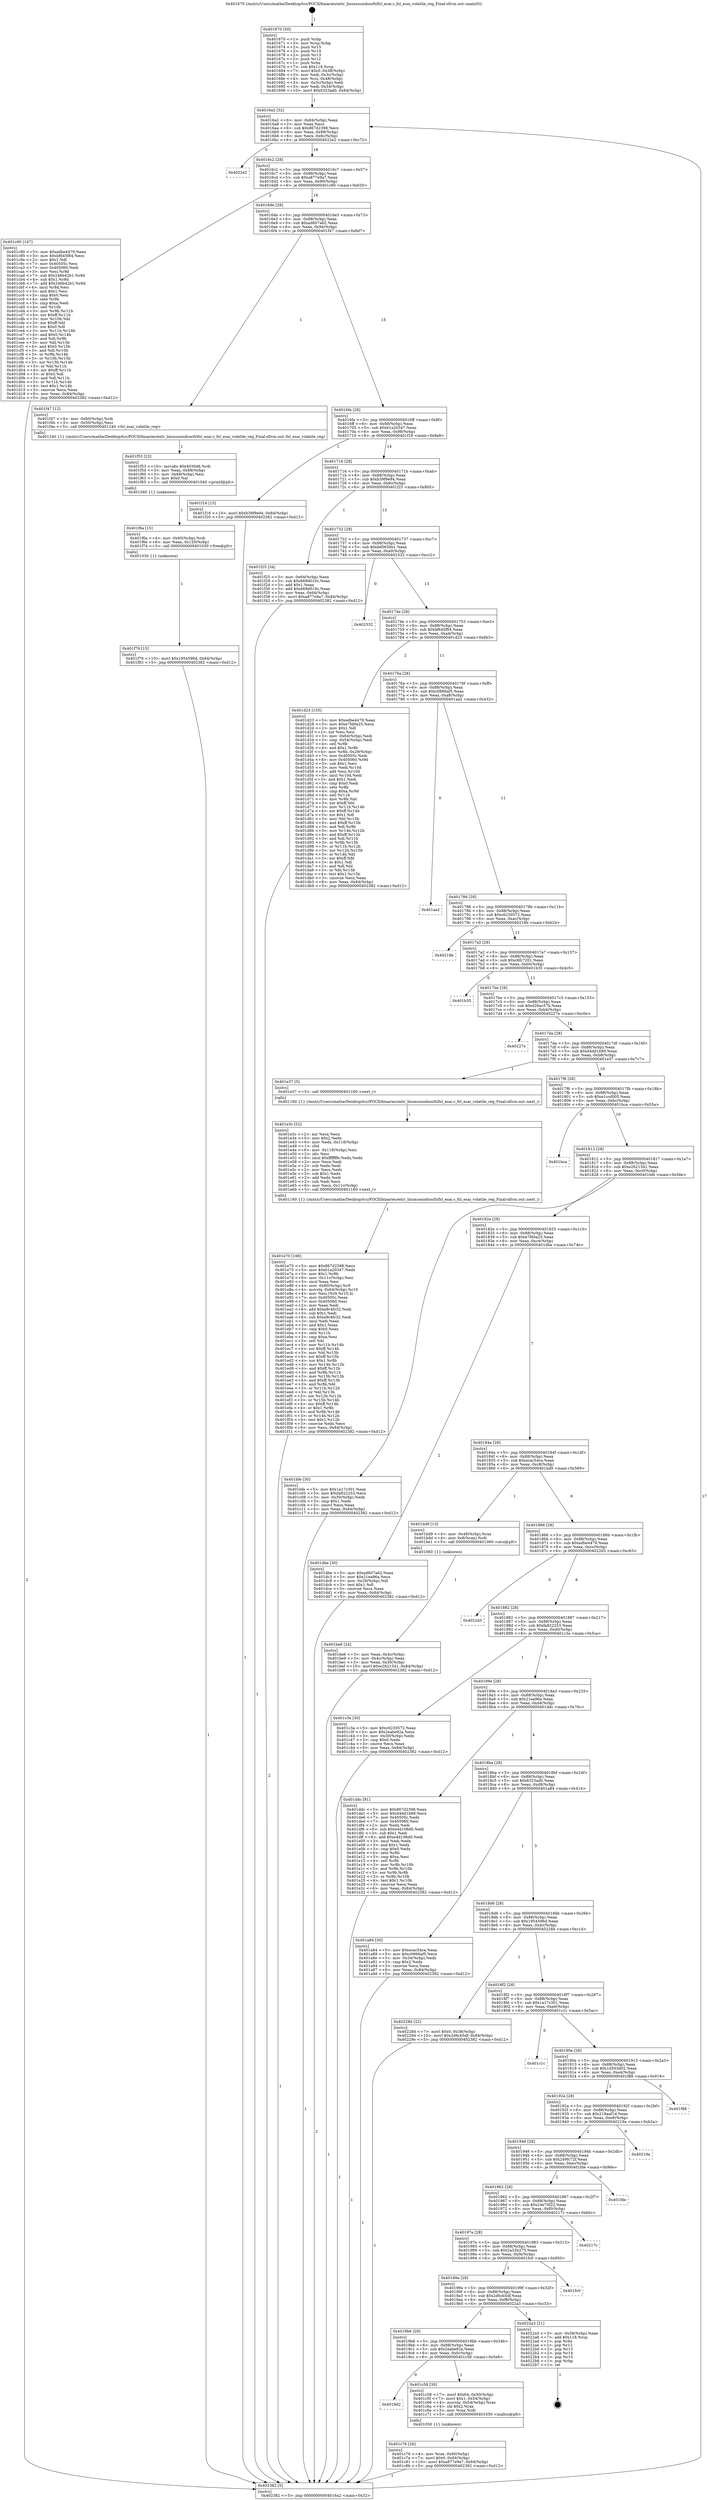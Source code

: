 digraph "0x401670" {
  label = "0x401670 (/mnt/c/Users/mathe/Desktop/tcc/POCII/binaries/extr_linuxsoundsocfslfsl_esai.c_fsl_esai_volatile_reg_Final-ollvm.out::main(0))"
  labelloc = "t"
  node[shape=record]

  Entry [label="",width=0.3,height=0.3,shape=circle,fillcolor=black,style=filled]
  "0x4016a2" [label="{
     0x4016a2 [32]\l
     | [instrs]\l
     &nbsp;&nbsp;0x4016a2 \<+6\>: mov -0x84(%rbp),%eax\l
     &nbsp;&nbsp;0x4016a8 \<+2\>: mov %eax,%ecx\l
     &nbsp;&nbsp;0x4016aa \<+6\>: sub $0x867d2398,%ecx\l
     &nbsp;&nbsp;0x4016b0 \<+6\>: mov %eax,-0x88(%rbp)\l
     &nbsp;&nbsp;0x4016b6 \<+6\>: mov %ecx,-0x8c(%rbp)\l
     &nbsp;&nbsp;0x4016bc \<+6\>: je 00000000004022e2 \<main+0xc72\>\l
  }"]
  "0x4022e2" [label="{
     0x4022e2\l
  }", style=dashed]
  "0x4016c2" [label="{
     0x4016c2 [28]\l
     | [instrs]\l
     &nbsp;&nbsp;0x4016c2 \<+5\>: jmp 00000000004016c7 \<main+0x57\>\l
     &nbsp;&nbsp;0x4016c7 \<+6\>: mov -0x88(%rbp),%eax\l
     &nbsp;&nbsp;0x4016cd \<+5\>: sub $0xa877e9a7,%eax\l
     &nbsp;&nbsp;0x4016d2 \<+6\>: mov %eax,-0x90(%rbp)\l
     &nbsp;&nbsp;0x4016d8 \<+6\>: je 0000000000401c90 \<main+0x620\>\l
  }"]
  Exit [label="",width=0.3,height=0.3,shape=circle,fillcolor=black,style=filled,peripheries=2]
  "0x401c90" [label="{
     0x401c90 [147]\l
     | [instrs]\l
     &nbsp;&nbsp;0x401c90 \<+5\>: mov $0xedbe4479,%eax\l
     &nbsp;&nbsp;0x401c95 \<+5\>: mov $0xbf645f84,%ecx\l
     &nbsp;&nbsp;0x401c9a \<+2\>: mov $0x1,%dl\l
     &nbsp;&nbsp;0x401c9c \<+7\>: mov 0x40505c,%esi\l
     &nbsp;&nbsp;0x401ca3 \<+7\>: mov 0x405060,%edi\l
     &nbsp;&nbsp;0x401caa \<+3\>: mov %esi,%r8d\l
     &nbsp;&nbsp;0x401cad \<+7\>: sub $0x246b42b1,%r8d\l
     &nbsp;&nbsp;0x401cb4 \<+4\>: sub $0x1,%r8d\l
     &nbsp;&nbsp;0x401cb8 \<+7\>: add $0x246b42b1,%r8d\l
     &nbsp;&nbsp;0x401cbf \<+4\>: imul %r8d,%esi\l
     &nbsp;&nbsp;0x401cc3 \<+3\>: and $0x1,%esi\l
     &nbsp;&nbsp;0x401cc6 \<+3\>: cmp $0x0,%esi\l
     &nbsp;&nbsp;0x401cc9 \<+4\>: sete %r9b\l
     &nbsp;&nbsp;0x401ccd \<+3\>: cmp $0xa,%edi\l
     &nbsp;&nbsp;0x401cd0 \<+4\>: setl %r10b\l
     &nbsp;&nbsp;0x401cd4 \<+3\>: mov %r9b,%r11b\l
     &nbsp;&nbsp;0x401cd7 \<+4\>: xor $0xff,%r11b\l
     &nbsp;&nbsp;0x401cdb \<+3\>: mov %r10b,%bl\l
     &nbsp;&nbsp;0x401cde \<+3\>: xor $0xff,%bl\l
     &nbsp;&nbsp;0x401ce1 \<+3\>: xor $0x0,%dl\l
     &nbsp;&nbsp;0x401ce4 \<+3\>: mov %r11b,%r14b\l
     &nbsp;&nbsp;0x401ce7 \<+4\>: and $0x0,%r14b\l
     &nbsp;&nbsp;0x401ceb \<+3\>: and %dl,%r9b\l
     &nbsp;&nbsp;0x401cee \<+3\>: mov %bl,%r15b\l
     &nbsp;&nbsp;0x401cf1 \<+4\>: and $0x0,%r15b\l
     &nbsp;&nbsp;0x401cf5 \<+3\>: and %dl,%r10b\l
     &nbsp;&nbsp;0x401cf8 \<+3\>: or %r9b,%r14b\l
     &nbsp;&nbsp;0x401cfb \<+3\>: or %r10b,%r15b\l
     &nbsp;&nbsp;0x401cfe \<+3\>: xor %r15b,%r14b\l
     &nbsp;&nbsp;0x401d01 \<+3\>: or %bl,%r11b\l
     &nbsp;&nbsp;0x401d04 \<+4\>: xor $0xff,%r11b\l
     &nbsp;&nbsp;0x401d08 \<+3\>: or $0x0,%dl\l
     &nbsp;&nbsp;0x401d0b \<+3\>: and %dl,%r11b\l
     &nbsp;&nbsp;0x401d0e \<+3\>: or %r11b,%r14b\l
     &nbsp;&nbsp;0x401d11 \<+4\>: test $0x1,%r14b\l
     &nbsp;&nbsp;0x401d15 \<+3\>: cmovne %ecx,%eax\l
     &nbsp;&nbsp;0x401d18 \<+6\>: mov %eax,-0x84(%rbp)\l
     &nbsp;&nbsp;0x401d1e \<+5\>: jmp 0000000000402382 \<main+0xd12\>\l
  }"]
  "0x4016de" [label="{
     0x4016de [28]\l
     | [instrs]\l
     &nbsp;&nbsp;0x4016de \<+5\>: jmp 00000000004016e3 \<main+0x73\>\l
     &nbsp;&nbsp;0x4016e3 \<+6\>: mov -0x88(%rbp),%eax\l
     &nbsp;&nbsp;0x4016e9 \<+5\>: sub $0xad607a62,%eax\l
     &nbsp;&nbsp;0x4016ee \<+6\>: mov %eax,-0x94(%rbp)\l
     &nbsp;&nbsp;0x4016f4 \<+6\>: je 0000000000401f47 \<main+0x8d7\>\l
  }"]
  "0x401f79" [label="{
     0x401f79 [15]\l
     | [instrs]\l
     &nbsp;&nbsp;0x401f79 \<+10\>: movl $0x1954596d,-0x84(%rbp)\l
     &nbsp;&nbsp;0x401f83 \<+5\>: jmp 0000000000402382 \<main+0xd12\>\l
  }"]
  "0x401f47" [label="{
     0x401f47 [12]\l
     | [instrs]\l
     &nbsp;&nbsp;0x401f47 \<+4\>: mov -0x60(%rbp),%rdi\l
     &nbsp;&nbsp;0x401f4b \<+3\>: mov -0x50(%rbp),%esi\l
     &nbsp;&nbsp;0x401f4e \<+5\>: call 0000000000401240 \<fsl_esai_volatile_reg\>\l
     | [calls]\l
     &nbsp;&nbsp;0x401240 \{1\} (/mnt/c/Users/mathe/Desktop/tcc/POCII/binaries/extr_linuxsoundsocfslfsl_esai.c_fsl_esai_volatile_reg_Final-ollvm.out::fsl_esai_volatile_reg)\l
  }"]
  "0x4016fa" [label="{
     0x4016fa [28]\l
     | [instrs]\l
     &nbsp;&nbsp;0x4016fa \<+5\>: jmp 00000000004016ff \<main+0x8f\>\l
     &nbsp;&nbsp;0x4016ff \<+6\>: mov -0x88(%rbp),%eax\l
     &nbsp;&nbsp;0x401705 \<+5\>: sub $0xb1a20347,%eax\l
     &nbsp;&nbsp;0x40170a \<+6\>: mov %eax,-0x98(%rbp)\l
     &nbsp;&nbsp;0x401710 \<+6\>: je 0000000000401f16 \<main+0x8a6\>\l
  }"]
  "0x401f6a" [label="{
     0x401f6a [15]\l
     | [instrs]\l
     &nbsp;&nbsp;0x401f6a \<+4\>: mov -0x60(%rbp),%rdi\l
     &nbsp;&nbsp;0x401f6e \<+6\>: mov %eax,-0x120(%rbp)\l
     &nbsp;&nbsp;0x401f74 \<+5\>: call 0000000000401030 \<free@plt\>\l
     | [calls]\l
     &nbsp;&nbsp;0x401030 \{1\} (unknown)\l
  }"]
  "0x401f16" [label="{
     0x401f16 [15]\l
     | [instrs]\l
     &nbsp;&nbsp;0x401f16 \<+10\>: movl $0xb39f9e94,-0x84(%rbp)\l
     &nbsp;&nbsp;0x401f20 \<+5\>: jmp 0000000000402382 \<main+0xd12\>\l
  }"]
  "0x401716" [label="{
     0x401716 [28]\l
     | [instrs]\l
     &nbsp;&nbsp;0x401716 \<+5\>: jmp 000000000040171b \<main+0xab\>\l
     &nbsp;&nbsp;0x40171b \<+6\>: mov -0x88(%rbp),%eax\l
     &nbsp;&nbsp;0x401721 \<+5\>: sub $0xb39f9e94,%eax\l
     &nbsp;&nbsp;0x401726 \<+6\>: mov %eax,-0x9c(%rbp)\l
     &nbsp;&nbsp;0x40172c \<+6\>: je 0000000000401f25 \<main+0x8b5\>\l
  }"]
  "0x401f53" [label="{
     0x401f53 [23]\l
     | [instrs]\l
     &nbsp;&nbsp;0x401f53 \<+10\>: movabs $0x4030d6,%rdi\l
     &nbsp;&nbsp;0x401f5d \<+3\>: mov %eax,-0x68(%rbp)\l
     &nbsp;&nbsp;0x401f60 \<+3\>: mov -0x68(%rbp),%esi\l
     &nbsp;&nbsp;0x401f63 \<+2\>: mov $0x0,%al\l
     &nbsp;&nbsp;0x401f65 \<+5\>: call 0000000000401040 \<printf@plt\>\l
     | [calls]\l
     &nbsp;&nbsp;0x401040 \{1\} (unknown)\l
  }"]
  "0x401f25" [label="{
     0x401f25 [34]\l
     | [instrs]\l
     &nbsp;&nbsp;0x401f25 \<+3\>: mov -0x64(%rbp),%eax\l
     &nbsp;&nbsp;0x401f28 \<+5\>: sub $0x669d010c,%eax\l
     &nbsp;&nbsp;0x401f2d \<+3\>: add $0x1,%eax\l
     &nbsp;&nbsp;0x401f30 \<+5\>: add $0x669d010c,%eax\l
     &nbsp;&nbsp;0x401f35 \<+3\>: mov %eax,-0x64(%rbp)\l
     &nbsp;&nbsp;0x401f38 \<+10\>: movl $0xa877e9a7,-0x84(%rbp)\l
     &nbsp;&nbsp;0x401f42 \<+5\>: jmp 0000000000402382 \<main+0xd12\>\l
  }"]
  "0x401732" [label="{
     0x401732 [28]\l
     | [instrs]\l
     &nbsp;&nbsp;0x401732 \<+5\>: jmp 0000000000401737 \<main+0xc7\>\l
     &nbsp;&nbsp;0x401737 \<+6\>: mov -0x88(%rbp),%eax\l
     &nbsp;&nbsp;0x40173d \<+5\>: sub $0xbd5659e1,%eax\l
     &nbsp;&nbsp;0x401742 \<+6\>: mov %eax,-0xa0(%rbp)\l
     &nbsp;&nbsp;0x401748 \<+6\>: je 0000000000402332 \<main+0xcc2\>\l
  }"]
  "0x401e70" [label="{
     0x401e70 [166]\l
     | [instrs]\l
     &nbsp;&nbsp;0x401e70 \<+5\>: mov $0x867d2398,%ecx\l
     &nbsp;&nbsp;0x401e75 \<+5\>: mov $0xb1a20347,%edx\l
     &nbsp;&nbsp;0x401e7a \<+3\>: mov $0x1,%r8b\l
     &nbsp;&nbsp;0x401e7d \<+6\>: mov -0x11c(%rbp),%esi\l
     &nbsp;&nbsp;0x401e83 \<+3\>: imul %eax,%esi\l
     &nbsp;&nbsp;0x401e86 \<+4\>: mov -0x60(%rbp),%r9\l
     &nbsp;&nbsp;0x401e8a \<+4\>: movslq -0x64(%rbp),%r10\l
     &nbsp;&nbsp;0x401e8e \<+4\>: mov %esi,(%r9,%r10,4)\l
     &nbsp;&nbsp;0x401e92 \<+7\>: mov 0x40505c,%eax\l
     &nbsp;&nbsp;0x401e99 \<+7\>: mov 0x405060,%esi\l
     &nbsp;&nbsp;0x401ea0 \<+2\>: mov %eax,%edi\l
     &nbsp;&nbsp;0x401ea2 \<+6\>: add $0xa9c4fc32,%edi\l
     &nbsp;&nbsp;0x401ea8 \<+3\>: sub $0x1,%edi\l
     &nbsp;&nbsp;0x401eab \<+6\>: sub $0xa9c4fc32,%edi\l
     &nbsp;&nbsp;0x401eb1 \<+3\>: imul %edi,%eax\l
     &nbsp;&nbsp;0x401eb4 \<+3\>: and $0x1,%eax\l
     &nbsp;&nbsp;0x401eb7 \<+3\>: cmp $0x0,%eax\l
     &nbsp;&nbsp;0x401eba \<+4\>: sete %r11b\l
     &nbsp;&nbsp;0x401ebe \<+3\>: cmp $0xa,%esi\l
     &nbsp;&nbsp;0x401ec1 \<+3\>: setl %bl\l
     &nbsp;&nbsp;0x401ec4 \<+3\>: mov %r11b,%r14b\l
     &nbsp;&nbsp;0x401ec7 \<+4\>: xor $0xff,%r14b\l
     &nbsp;&nbsp;0x401ecb \<+3\>: mov %bl,%r15b\l
     &nbsp;&nbsp;0x401ece \<+4\>: xor $0xff,%r15b\l
     &nbsp;&nbsp;0x401ed2 \<+4\>: xor $0x1,%r8b\l
     &nbsp;&nbsp;0x401ed6 \<+3\>: mov %r14b,%r12b\l
     &nbsp;&nbsp;0x401ed9 \<+4\>: and $0xff,%r12b\l
     &nbsp;&nbsp;0x401edd \<+3\>: and %r8b,%r11b\l
     &nbsp;&nbsp;0x401ee0 \<+3\>: mov %r15b,%r13b\l
     &nbsp;&nbsp;0x401ee3 \<+4\>: and $0xff,%r13b\l
     &nbsp;&nbsp;0x401ee7 \<+3\>: and %r8b,%bl\l
     &nbsp;&nbsp;0x401eea \<+3\>: or %r11b,%r12b\l
     &nbsp;&nbsp;0x401eed \<+3\>: or %bl,%r13b\l
     &nbsp;&nbsp;0x401ef0 \<+3\>: xor %r13b,%r12b\l
     &nbsp;&nbsp;0x401ef3 \<+3\>: or %r15b,%r14b\l
     &nbsp;&nbsp;0x401ef6 \<+4\>: xor $0xff,%r14b\l
     &nbsp;&nbsp;0x401efa \<+4\>: or $0x1,%r8b\l
     &nbsp;&nbsp;0x401efe \<+3\>: and %r8b,%r14b\l
     &nbsp;&nbsp;0x401f01 \<+3\>: or %r14b,%r12b\l
     &nbsp;&nbsp;0x401f04 \<+4\>: test $0x1,%r12b\l
     &nbsp;&nbsp;0x401f08 \<+3\>: cmovne %edx,%ecx\l
     &nbsp;&nbsp;0x401f0b \<+6\>: mov %ecx,-0x84(%rbp)\l
     &nbsp;&nbsp;0x401f11 \<+5\>: jmp 0000000000402382 \<main+0xd12\>\l
  }"]
  "0x402332" [label="{
     0x402332\l
  }", style=dashed]
  "0x40174e" [label="{
     0x40174e [28]\l
     | [instrs]\l
     &nbsp;&nbsp;0x40174e \<+5\>: jmp 0000000000401753 \<main+0xe3\>\l
     &nbsp;&nbsp;0x401753 \<+6\>: mov -0x88(%rbp),%eax\l
     &nbsp;&nbsp;0x401759 \<+5\>: sub $0xbf645f84,%eax\l
     &nbsp;&nbsp;0x40175e \<+6\>: mov %eax,-0xa4(%rbp)\l
     &nbsp;&nbsp;0x401764 \<+6\>: je 0000000000401d23 \<main+0x6b3\>\l
  }"]
  "0x401e3c" [label="{
     0x401e3c [52]\l
     | [instrs]\l
     &nbsp;&nbsp;0x401e3c \<+2\>: xor %ecx,%ecx\l
     &nbsp;&nbsp;0x401e3e \<+5\>: mov $0x2,%edx\l
     &nbsp;&nbsp;0x401e43 \<+6\>: mov %edx,-0x118(%rbp)\l
     &nbsp;&nbsp;0x401e49 \<+1\>: cltd\l
     &nbsp;&nbsp;0x401e4a \<+6\>: mov -0x118(%rbp),%esi\l
     &nbsp;&nbsp;0x401e50 \<+2\>: idiv %esi\l
     &nbsp;&nbsp;0x401e52 \<+6\>: imul $0xfffffffe,%edx,%edx\l
     &nbsp;&nbsp;0x401e58 \<+2\>: mov %ecx,%edi\l
     &nbsp;&nbsp;0x401e5a \<+2\>: sub %edx,%edi\l
     &nbsp;&nbsp;0x401e5c \<+2\>: mov %ecx,%edx\l
     &nbsp;&nbsp;0x401e5e \<+3\>: sub $0x1,%edx\l
     &nbsp;&nbsp;0x401e61 \<+2\>: add %edx,%edi\l
     &nbsp;&nbsp;0x401e63 \<+2\>: sub %edi,%ecx\l
     &nbsp;&nbsp;0x401e65 \<+6\>: mov %ecx,-0x11c(%rbp)\l
     &nbsp;&nbsp;0x401e6b \<+5\>: call 0000000000401160 \<next_i\>\l
     | [calls]\l
     &nbsp;&nbsp;0x401160 \{1\} (/mnt/c/Users/mathe/Desktop/tcc/POCII/binaries/extr_linuxsoundsocfslfsl_esai.c_fsl_esai_volatile_reg_Final-ollvm.out::next_i)\l
  }"]
  "0x401d23" [label="{
     0x401d23 [155]\l
     | [instrs]\l
     &nbsp;&nbsp;0x401d23 \<+5\>: mov $0xedbe4479,%eax\l
     &nbsp;&nbsp;0x401d28 \<+5\>: mov $0xe7fd0a25,%ecx\l
     &nbsp;&nbsp;0x401d2d \<+2\>: mov $0x1,%dl\l
     &nbsp;&nbsp;0x401d2f \<+2\>: xor %esi,%esi\l
     &nbsp;&nbsp;0x401d31 \<+3\>: mov -0x64(%rbp),%edi\l
     &nbsp;&nbsp;0x401d34 \<+3\>: cmp -0x54(%rbp),%edi\l
     &nbsp;&nbsp;0x401d37 \<+4\>: setl %r8b\l
     &nbsp;&nbsp;0x401d3b \<+4\>: and $0x1,%r8b\l
     &nbsp;&nbsp;0x401d3f \<+4\>: mov %r8b,-0x29(%rbp)\l
     &nbsp;&nbsp;0x401d43 \<+7\>: mov 0x40505c,%edi\l
     &nbsp;&nbsp;0x401d4a \<+8\>: mov 0x405060,%r9d\l
     &nbsp;&nbsp;0x401d52 \<+3\>: sub $0x1,%esi\l
     &nbsp;&nbsp;0x401d55 \<+3\>: mov %edi,%r10d\l
     &nbsp;&nbsp;0x401d58 \<+3\>: add %esi,%r10d\l
     &nbsp;&nbsp;0x401d5b \<+4\>: imul %r10d,%edi\l
     &nbsp;&nbsp;0x401d5f \<+3\>: and $0x1,%edi\l
     &nbsp;&nbsp;0x401d62 \<+3\>: cmp $0x0,%edi\l
     &nbsp;&nbsp;0x401d65 \<+4\>: sete %r8b\l
     &nbsp;&nbsp;0x401d69 \<+4\>: cmp $0xa,%r9d\l
     &nbsp;&nbsp;0x401d6d \<+4\>: setl %r11b\l
     &nbsp;&nbsp;0x401d71 \<+3\>: mov %r8b,%bl\l
     &nbsp;&nbsp;0x401d74 \<+3\>: xor $0xff,%bl\l
     &nbsp;&nbsp;0x401d77 \<+3\>: mov %r11b,%r14b\l
     &nbsp;&nbsp;0x401d7a \<+4\>: xor $0xff,%r14b\l
     &nbsp;&nbsp;0x401d7e \<+3\>: xor $0x1,%dl\l
     &nbsp;&nbsp;0x401d81 \<+3\>: mov %bl,%r15b\l
     &nbsp;&nbsp;0x401d84 \<+4\>: and $0xff,%r15b\l
     &nbsp;&nbsp;0x401d88 \<+3\>: and %dl,%r8b\l
     &nbsp;&nbsp;0x401d8b \<+3\>: mov %r14b,%r12b\l
     &nbsp;&nbsp;0x401d8e \<+4\>: and $0xff,%r12b\l
     &nbsp;&nbsp;0x401d92 \<+3\>: and %dl,%r11b\l
     &nbsp;&nbsp;0x401d95 \<+3\>: or %r8b,%r15b\l
     &nbsp;&nbsp;0x401d98 \<+3\>: or %r11b,%r12b\l
     &nbsp;&nbsp;0x401d9b \<+3\>: xor %r12b,%r15b\l
     &nbsp;&nbsp;0x401d9e \<+3\>: or %r14b,%bl\l
     &nbsp;&nbsp;0x401da1 \<+3\>: xor $0xff,%bl\l
     &nbsp;&nbsp;0x401da4 \<+3\>: or $0x1,%dl\l
     &nbsp;&nbsp;0x401da7 \<+2\>: and %dl,%bl\l
     &nbsp;&nbsp;0x401da9 \<+3\>: or %bl,%r15b\l
     &nbsp;&nbsp;0x401dac \<+4\>: test $0x1,%r15b\l
     &nbsp;&nbsp;0x401db0 \<+3\>: cmovne %ecx,%eax\l
     &nbsp;&nbsp;0x401db3 \<+6\>: mov %eax,-0x84(%rbp)\l
     &nbsp;&nbsp;0x401db9 \<+5\>: jmp 0000000000402382 \<main+0xd12\>\l
  }"]
  "0x40176a" [label="{
     0x40176a [28]\l
     | [instrs]\l
     &nbsp;&nbsp;0x40176a \<+5\>: jmp 000000000040176f \<main+0xff\>\l
     &nbsp;&nbsp;0x40176f \<+6\>: mov -0x88(%rbp),%eax\l
     &nbsp;&nbsp;0x401775 \<+5\>: sub $0xc0866af5,%eax\l
     &nbsp;&nbsp;0x40177a \<+6\>: mov %eax,-0xa8(%rbp)\l
     &nbsp;&nbsp;0x401780 \<+6\>: je 0000000000401aa2 \<main+0x432\>\l
  }"]
  "0x401c76" [label="{
     0x401c76 [26]\l
     | [instrs]\l
     &nbsp;&nbsp;0x401c76 \<+4\>: mov %rax,-0x60(%rbp)\l
     &nbsp;&nbsp;0x401c7a \<+7\>: movl $0x0,-0x64(%rbp)\l
     &nbsp;&nbsp;0x401c81 \<+10\>: movl $0xa877e9a7,-0x84(%rbp)\l
     &nbsp;&nbsp;0x401c8b \<+5\>: jmp 0000000000402382 \<main+0xd12\>\l
  }"]
  "0x401aa2" [label="{
     0x401aa2\l
  }", style=dashed]
  "0x401786" [label="{
     0x401786 [28]\l
     | [instrs]\l
     &nbsp;&nbsp;0x401786 \<+5\>: jmp 000000000040178b \<main+0x11b\>\l
     &nbsp;&nbsp;0x40178b \<+6\>: mov -0x88(%rbp),%eax\l
     &nbsp;&nbsp;0x401791 \<+5\>: sub $0xc6230572,%eax\l
     &nbsp;&nbsp;0x401796 \<+6\>: mov %eax,-0xac(%rbp)\l
     &nbsp;&nbsp;0x40179c \<+6\>: je 000000000040218b \<main+0xb1b\>\l
  }"]
  "0x4019d2" [label="{
     0x4019d2\l
  }", style=dashed]
  "0x40218b" [label="{
     0x40218b\l
  }", style=dashed]
  "0x4017a2" [label="{
     0x4017a2 [28]\l
     | [instrs]\l
     &nbsp;&nbsp;0x4017a2 \<+5\>: jmp 00000000004017a7 \<main+0x137\>\l
     &nbsp;&nbsp;0x4017a7 \<+6\>: mov -0x88(%rbp),%eax\l
     &nbsp;&nbsp;0x4017ad \<+5\>: sub $0xc6fc7201,%eax\l
     &nbsp;&nbsp;0x4017b2 \<+6\>: mov %eax,-0xb0(%rbp)\l
     &nbsp;&nbsp;0x4017b8 \<+6\>: je 0000000000401b35 \<main+0x4c5\>\l
  }"]
  "0x401c58" [label="{
     0x401c58 [30]\l
     | [instrs]\l
     &nbsp;&nbsp;0x401c58 \<+7\>: movl $0x64,-0x50(%rbp)\l
     &nbsp;&nbsp;0x401c5f \<+7\>: movl $0x1,-0x54(%rbp)\l
     &nbsp;&nbsp;0x401c66 \<+4\>: movslq -0x54(%rbp),%rax\l
     &nbsp;&nbsp;0x401c6a \<+4\>: shl $0x2,%rax\l
     &nbsp;&nbsp;0x401c6e \<+3\>: mov %rax,%rdi\l
     &nbsp;&nbsp;0x401c71 \<+5\>: call 0000000000401050 \<malloc@plt\>\l
     | [calls]\l
     &nbsp;&nbsp;0x401050 \{1\} (unknown)\l
  }"]
  "0x401b35" [label="{
     0x401b35\l
  }", style=dashed]
  "0x4017be" [label="{
     0x4017be [28]\l
     | [instrs]\l
     &nbsp;&nbsp;0x4017be \<+5\>: jmp 00000000004017c3 \<main+0x153\>\l
     &nbsp;&nbsp;0x4017c3 \<+6\>: mov -0x88(%rbp),%eax\l
     &nbsp;&nbsp;0x4017c9 \<+5\>: sub $0xd26ac57b,%eax\l
     &nbsp;&nbsp;0x4017ce \<+6\>: mov %eax,-0xb4(%rbp)\l
     &nbsp;&nbsp;0x4017d4 \<+6\>: je 000000000040227e \<main+0xc0e\>\l
  }"]
  "0x4019b6" [label="{
     0x4019b6 [28]\l
     | [instrs]\l
     &nbsp;&nbsp;0x4019b6 \<+5\>: jmp 00000000004019bb \<main+0x34b\>\l
     &nbsp;&nbsp;0x4019bb \<+6\>: mov -0x88(%rbp),%eax\l
     &nbsp;&nbsp;0x4019c1 \<+5\>: sub $0x2eabe92a,%eax\l
     &nbsp;&nbsp;0x4019c6 \<+6\>: mov %eax,-0xfc(%rbp)\l
     &nbsp;&nbsp;0x4019cc \<+6\>: je 0000000000401c58 \<main+0x5e8\>\l
  }"]
  "0x40227e" [label="{
     0x40227e\l
  }", style=dashed]
  "0x4017da" [label="{
     0x4017da [28]\l
     | [instrs]\l
     &nbsp;&nbsp;0x4017da \<+5\>: jmp 00000000004017df \<main+0x16f\>\l
     &nbsp;&nbsp;0x4017df \<+6\>: mov -0x88(%rbp),%eax\l
     &nbsp;&nbsp;0x4017e5 \<+5\>: sub $0xd4dd1b89,%eax\l
     &nbsp;&nbsp;0x4017ea \<+6\>: mov %eax,-0xb8(%rbp)\l
     &nbsp;&nbsp;0x4017f0 \<+6\>: je 0000000000401e37 \<main+0x7c7\>\l
  }"]
  "0x4022a3" [label="{
     0x4022a3 [21]\l
     | [instrs]\l
     &nbsp;&nbsp;0x4022a3 \<+3\>: mov -0x38(%rbp),%eax\l
     &nbsp;&nbsp;0x4022a6 \<+7\>: add $0x118,%rsp\l
     &nbsp;&nbsp;0x4022ad \<+1\>: pop %rbx\l
     &nbsp;&nbsp;0x4022ae \<+2\>: pop %r12\l
     &nbsp;&nbsp;0x4022b0 \<+2\>: pop %r13\l
     &nbsp;&nbsp;0x4022b2 \<+2\>: pop %r14\l
     &nbsp;&nbsp;0x4022b4 \<+2\>: pop %r15\l
     &nbsp;&nbsp;0x4022b6 \<+1\>: pop %rbp\l
     &nbsp;&nbsp;0x4022b7 \<+1\>: ret\l
  }"]
  "0x401e37" [label="{
     0x401e37 [5]\l
     | [instrs]\l
     &nbsp;&nbsp;0x401e37 \<+5\>: call 0000000000401160 \<next_i\>\l
     | [calls]\l
     &nbsp;&nbsp;0x401160 \{1\} (/mnt/c/Users/mathe/Desktop/tcc/POCII/binaries/extr_linuxsoundsocfslfsl_esai.c_fsl_esai_volatile_reg_Final-ollvm.out::next_i)\l
  }"]
  "0x4017f6" [label="{
     0x4017f6 [28]\l
     | [instrs]\l
     &nbsp;&nbsp;0x4017f6 \<+5\>: jmp 00000000004017fb \<main+0x18b\>\l
     &nbsp;&nbsp;0x4017fb \<+6\>: mov -0x88(%rbp),%eax\l
     &nbsp;&nbsp;0x401801 \<+5\>: sub $0xe1ccd005,%eax\l
     &nbsp;&nbsp;0x401806 \<+6\>: mov %eax,-0xbc(%rbp)\l
     &nbsp;&nbsp;0x40180c \<+6\>: je 0000000000401bca \<main+0x55a\>\l
  }"]
  "0x40199a" [label="{
     0x40199a [28]\l
     | [instrs]\l
     &nbsp;&nbsp;0x40199a \<+5\>: jmp 000000000040199f \<main+0x32f\>\l
     &nbsp;&nbsp;0x40199f \<+6\>: mov -0x88(%rbp),%eax\l
     &nbsp;&nbsp;0x4019a5 \<+5\>: sub $0x2d6cb5df,%eax\l
     &nbsp;&nbsp;0x4019aa \<+6\>: mov %eax,-0xf8(%rbp)\l
     &nbsp;&nbsp;0x4019b0 \<+6\>: je 00000000004022a3 \<main+0xc33\>\l
  }"]
  "0x401bca" [label="{
     0x401bca\l
  }", style=dashed]
  "0x401812" [label="{
     0x401812 [28]\l
     | [instrs]\l
     &nbsp;&nbsp;0x401812 \<+5\>: jmp 0000000000401817 \<main+0x1a7\>\l
     &nbsp;&nbsp;0x401817 \<+6\>: mov -0x88(%rbp),%eax\l
     &nbsp;&nbsp;0x40181d \<+5\>: sub $0xe2621341,%eax\l
     &nbsp;&nbsp;0x401822 \<+6\>: mov %eax,-0xc0(%rbp)\l
     &nbsp;&nbsp;0x401828 \<+6\>: je 0000000000401bfe \<main+0x58e\>\l
  }"]
  "0x401fc0" [label="{
     0x401fc0\l
  }", style=dashed]
  "0x401bfe" [label="{
     0x401bfe [30]\l
     | [instrs]\l
     &nbsp;&nbsp;0x401bfe \<+5\>: mov $0x1a17c301,%eax\l
     &nbsp;&nbsp;0x401c03 \<+5\>: mov $0xfa822253,%ecx\l
     &nbsp;&nbsp;0x401c08 \<+3\>: mov -0x30(%rbp),%edx\l
     &nbsp;&nbsp;0x401c0b \<+3\>: cmp $0x1,%edx\l
     &nbsp;&nbsp;0x401c0e \<+3\>: cmovl %ecx,%eax\l
     &nbsp;&nbsp;0x401c11 \<+6\>: mov %eax,-0x84(%rbp)\l
     &nbsp;&nbsp;0x401c17 \<+5\>: jmp 0000000000402382 \<main+0xd12\>\l
  }"]
  "0x40182e" [label="{
     0x40182e [28]\l
     | [instrs]\l
     &nbsp;&nbsp;0x40182e \<+5\>: jmp 0000000000401833 \<main+0x1c3\>\l
     &nbsp;&nbsp;0x401833 \<+6\>: mov -0x88(%rbp),%eax\l
     &nbsp;&nbsp;0x401839 \<+5\>: sub $0xe7fd0a25,%eax\l
     &nbsp;&nbsp;0x40183e \<+6\>: mov %eax,-0xc4(%rbp)\l
     &nbsp;&nbsp;0x401844 \<+6\>: je 0000000000401dbe \<main+0x74e\>\l
  }"]
  "0x40197e" [label="{
     0x40197e [28]\l
     | [instrs]\l
     &nbsp;&nbsp;0x40197e \<+5\>: jmp 0000000000401983 \<main+0x313\>\l
     &nbsp;&nbsp;0x401983 \<+6\>: mov -0x88(%rbp),%eax\l
     &nbsp;&nbsp;0x401989 \<+5\>: sub $0x2a33b275,%eax\l
     &nbsp;&nbsp;0x40198e \<+6\>: mov %eax,-0xf4(%rbp)\l
     &nbsp;&nbsp;0x401994 \<+6\>: je 0000000000401fc0 \<main+0x950\>\l
  }"]
  "0x401dbe" [label="{
     0x401dbe [30]\l
     | [instrs]\l
     &nbsp;&nbsp;0x401dbe \<+5\>: mov $0xad607a62,%eax\l
     &nbsp;&nbsp;0x401dc3 \<+5\>: mov $0x21ea96a,%ecx\l
     &nbsp;&nbsp;0x401dc8 \<+3\>: mov -0x29(%rbp),%dl\l
     &nbsp;&nbsp;0x401dcb \<+3\>: test $0x1,%dl\l
     &nbsp;&nbsp;0x401dce \<+3\>: cmovne %ecx,%eax\l
     &nbsp;&nbsp;0x401dd1 \<+6\>: mov %eax,-0x84(%rbp)\l
     &nbsp;&nbsp;0x401dd7 \<+5\>: jmp 0000000000402382 \<main+0xd12\>\l
  }"]
  "0x40184a" [label="{
     0x40184a [28]\l
     | [instrs]\l
     &nbsp;&nbsp;0x40184a \<+5\>: jmp 000000000040184f \<main+0x1df\>\l
     &nbsp;&nbsp;0x40184f \<+6\>: mov -0x88(%rbp),%eax\l
     &nbsp;&nbsp;0x401855 \<+5\>: sub $0xecac54ca,%eax\l
     &nbsp;&nbsp;0x40185a \<+6\>: mov %eax,-0xc8(%rbp)\l
     &nbsp;&nbsp;0x401860 \<+6\>: je 0000000000401bd9 \<main+0x569\>\l
  }"]
  "0x40217c" [label="{
     0x40217c\l
  }", style=dashed]
  "0x401bd9" [label="{
     0x401bd9 [13]\l
     | [instrs]\l
     &nbsp;&nbsp;0x401bd9 \<+4\>: mov -0x48(%rbp),%rax\l
     &nbsp;&nbsp;0x401bdd \<+4\>: mov 0x8(%rax),%rdi\l
     &nbsp;&nbsp;0x401be1 \<+5\>: call 0000000000401060 \<atoi@plt\>\l
     | [calls]\l
     &nbsp;&nbsp;0x401060 \{1\} (unknown)\l
  }"]
  "0x401866" [label="{
     0x401866 [28]\l
     | [instrs]\l
     &nbsp;&nbsp;0x401866 \<+5\>: jmp 000000000040186b \<main+0x1fb\>\l
     &nbsp;&nbsp;0x40186b \<+6\>: mov -0x88(%rbp),%eax\l
     &nbsp;&nbsp;0x401871 \<+5\>: sub $0xedbe4479,%eax\l
     &nbsp;&nbsp;0x401876 \<+6\>: mov %eax,-0xcc(%rbp)\l
     &nbsp;&nbsp;0x40187c \<+6\>: je 00000000004022d3 \<main+0xc63\>\l
  }"]
  "0x401962" [label="{
     0x401962 [28]\l
     | [instrs]\l
     &nbsp;&nbsp;0x401962 \<+5\>: jmp 0000000000401967 \<main+0x2f7\>\l
     &nbsp;&nbsp;0x401967 \<+6\>: mov -0x88(%rbp),%eax\l
     &nbsp;&nbsp;0x40196d \<+5\>: sub $0x24e70f22,%eax\l
     &nbsp;&nbsp;0x401972 \<+6\>: mov %eax,-0xf0(%rbp)\l
     &nbsp;&nbsp;0x401978 \<+6\>: je 000000000040217c \<main+0xb0c\>\l
  }"]
  "0x4022d3" [label="{
     0x4022d3\l
  }", style=dashed]
  "0x401882" [label="{
     0x401882 [28]\l
     | [instrs]\l
     &nbsp;&nbsp;0x401882 \<+5\>: jmp 0000000000401887 \<main+0x217\>\l
     &nbsp;&nbsp;0x401887 \<+6\>: mov -0x88(%rbp),%eax\l
     &nbsp;&nbsp;0x40188d \<+5\>: sub $0xfa822253,%eax\l
     &nbsp;&nbsp;0x401892 \<+6\>: mov %eax,-0xd0(%rbp)\l
     &nbsp;&nbsp;0x401898 \<+6\>: je 0000000000401c3a \<main+0x5ca\>\l
  }"]
  "0x401fde" [label="{
     0x401fde\l
  }", style=dashed]
  "0x401c3a" [label="{
     0x401c3a [30]\l
     | [instrs]\l
     &nbsp;&nbsp;0x401c3a \<+5\>: mov $0xc6230572,%eax\l
     &nbsp;&nbsp;0x401c3f \<+5\>: mov $0x2eabe92a,%ecx\l
     &nbsp;&nbsp;0x401c44 \<+3\>: mov -0x30(%rbp),%edx\l
     &nbsp;&nbsp;0x401c47 \<+3\>: cmp $0x0,%edx\l
     &nbsp;&nbsp;0x401c4a \<+3\>: cmove %ecx,%eax\l
     &nbsp;&nbsp;0x401c4d \<+6\>: mov %eax,-0x84(%rbp)\l
     &nbsp;&nbsp;0x401c53 \<+5\>: jmp 0000000000402382 \<main+0xd12\>\l
  }"]
  "0x40189e" [label="{
     0x40189e [28]\l
     | [instrs]\l
     &nbsp;&nbsp;0x40189e \<+5\>: jmp 00000000004018a3 \<main+0x233\>\l
     &nbsp;&nbsp;0x4018a3 \<+6\>: mov -0x88(%rbp),%eax\l
     &nbsp;&nbsp;0x4018a9 \<+5\>: sub $0x21ea96a,%eax\l
     &nbsp;&nbsp;0x4018ae \<+6\>: mov %eax,-0xd4(%rbp)\l
     &nbsp;&nbsp;0x4018b4 \<+6\>: je 0000000000401ddc \<main+0x76c\>\l
  }"]
  "0x401946" [label="{
     0x401946 [28]\l
     | [instrs]\l
     &nbsp;&nbsp;0x401946 \<+5\>: jmp 000000000040194b \<main+0x2db\>\l
     &nbsp;&nbsp;0x40194b \<+6\>: mov -0x88(%rbp),%eax\l
     &nbsp;&nbsp;0x401951 \<+5\>: sub $0x249fc72f,%eax\l
     &nbsp;&nbsp;0x401956 \<+6\>: mov %eax,-0xec(%rbp)\l
     &nbsp;&nbsp;0x40195c \<+6\>: je 0000000000401fde \<main+0x96e\>\l
  }"]
  "0x401ddc" [label="{
     0x401ddc [91]\l
     | [instrs]\l
     &nbsp;&nbsp;0x401ddc \<+5\>: mov $0x867d2398,%eax\l
     &nbsp;&nbsp;0x401de1 \<+5\>: mov $0xd4dd1b89,%ecx\l
     &nbsp;&nbsp;0x401de6 \<+7\>: mov 0x40505c,%edx\l
     &nbsp;&nbsp;0x401ded \<+7\>: mov 0x405060,%esi\l
     &nbsp;&nbsp;0x401df4 \<+2\>: mov %edx,%edi\l
     &nbsp;&nbsp;0x401df6 \<+6\>: sub $0xe4d106d0,%edi\l
     &nbsp;&nbsp;0x401dfc \<+3\>: sub $0x1,%edi\l
     &nbsp;&nbsp;0x401dff \<+6\>: add $0xe4d106d0,%edi\l
     &nbsp;&nbsp;0x401e05 \<+3\>: imul %edi,%edx\l
     &nbsp;&nbsp;0x401e08 \<+3\>: and $0x1,%edx\l
     &nbsp;&nbsp;0x401e0b \<+3\>: cmp $0x0,%edx\l
     &nbsp;&nbsp;0x401e0e \<+4\>: sete %r8b\l
     &nbsp;&nbsp;0x401e12 \<+3\>: cmp $0xa,%esi\l
     &nbsp;&nbsp;0x401e15 \<+4\>: setl %r9b\l
     &nbsp;&nbsp;0x401e19 \<+3\>: mov %r8b,%r10b\l
     &nbsp;&nbsp;0x401e1c \<+3\>: and %r9b,%r10b\l
     &nbsp;&nbsp;0x401e1f \<+3\>: xor %r9b,%r8b\l
     &nbsp;&nbsp;0x401e22 \<+3\>: or %r8b,%r10b\l
     &nbsp;&nbsp;0x401e25 \<+4\>: test $0x1,%r10b\l
     &nbsp;&nbsp;0x401e29 \<+3\>: cmovne %ecx,%eax\l
     &nbsp;&nbsp;0x401e2c \<+6\>: mov %eax,-0x84(%rbp)\l
     &nbsp;&nbsp;0x401e32 \<+5\>: jmp 0000000000402382 \<main+0xd12\>\l
  }"]
  "0x4018ba" [label="{
     0x4018ba [28]\l
     | [instrs]\l
     &nbsp;&nbsp;0x4018ba \<+5\>: jmp 00000000004018bf \<main+0x24f\>\l
     &nbsp;&nbsp;0x4018bf \<+6\>: mov -0x88(%rbp),%eax\l
     &nbsp;&nbsp;0x4018c5 \<+5\>: sub $0x6323ad0,%eax\l
     &nbsp;&nbsp;0x4018ca \<+6\>: mov %eax,-0xd8(%rbp)\l
     &nbsp;&nbsp;0x4018d0 \<+6\>: je 0000000000401a84 \<main+0x414\>\l
  }"]
  "0x40219a" [label="{
     0x40219a\l
  }", style=dashed]
  "0x401a84" [label="{
     0x401a84 [30]\l
     | [instrs]\l
     &nbsp;&nbsp;0x401a84 \<+5\>: mov $0xecac54ca,%eax\l
     &nbsp;&nbsp;0x401a89 \<+5\>: mov $0xc0866af5,%ecx\l
     &nbsp;&nbsp;0x401a8e \<+3\>: mov -0x34(%rbp),%edx\l
     &nbsp;&nbsp;0x401a91 \<+3\>: cmp $0x2,%edx\l
     &nbsp;&nbsp;0x401a94 \<+3\>: cmovne %ecx,%eax\l
     &nbsp;&nbsp;0x401a97 \<+6\>: mov %eax,-0x84(%rbp)\l
     &nbsp;&nbsp;0x401a9d \<+5\>: jmp 0000000000402382 \<main+0xd12\>\l
  }"]
  "0x4018d6" [label="{
     0x4018d6 [28]\l
     | [instrs]\l
     &nbsp;&nbsp;0x4018d6 \<+5\>: jmp 00000000004018db \<main+0x26b\>\l
     &nbsp;&nbsp;0x4018db \<+6\>: mov -0x88(%rbp),%eax\l
     &nbsp;&nbsp;0x4018e1 \<+5\>: sub $0x1954596d,%eax\l
     &nbsp;&nbsp;0x4018e6 \<+6\>: mov %eax,-0xdc(%rbp)\l
     &nbsp;&nbsp;0x4018ec \<+6\>: je 000000000040228d \<main+0xc1d\>\l
  }"]
  "0x402382" [label="{
     0x402382 [5]\l
     | [instrs]\l
     &nbsp;&nbsp;0x402382 \<+5\>: jmp 00000000004016a2 \<main+0x32\>\l
  }"]
  "0x401670" [label="{
     0x401670 [50]\l
     | [instrs]\l
     &nbsp;&nbsp;0x401670 \<+1\>: push %rbp\l
     &nbsp;&nbsp;0x401671 \<+3\>: mov %rsp,%rbp\l
     &nbsp;&nbsp;0x401674 \<+2\>: push %r15\l
     &nbsp;&nbsp;0x401676 \<+2\>: push %r14\l
     &nbsp;&nbsp;0x401678 \<+2\>: push %r13\l
     &nbsp;&nbsp;0x40167a \<+2\>: push %r12\l
     &nbsp;&nbsp;0x40167c \<+1\>: push %rbx\l
     &nbsp;&nbsp;0x40167d \<+7\>: sub $0x118,%rsp\l
     &nbsp;&nbsp;0x401684 \<+7\>: movl $0x0,-0x38(%rbp)\l
     &nbsp;&nbsp;0x40168b \<+3\>: mov %edi,-0x3c(%rbp)\l
     &nbsp;&nbsp;0x40168e \<+4\>: mov %rsi,-0x48(%rbp)\l
     &nbsp;&nbsp;0x401692 \<+3\>: mov -0x3c(%rbp),%edi\l
     &nbsp;&nbsp;0x401695 \<+3\>: mov %edi,-0x34(%rbp)\l
     &nbsp;&nbsp;0x401698 \<+10\>: movl $0x6323ad0,-0x84(%rbp)\l
  }"]
  "0x401be6" [label="{
     0x401be6 [24]\l
     | [instrs]\l
     &nbsp;&nbsp;0x401be6 \<+3\>: mov %eax,-0x4c(%rbp)\l
     &nbsp;&nbsp;0x401be9 \<+3\>: mov -0x4c(%rbp),%eax\l
     &nbsp;&nbsp;0x401bec \<+3\>: mov %eax,-0x30(%rbp)\l
     &nbsp;&nbsp;0x401bef \<+10\>: movl $0xe2621341,-0x84(%rbp)\l
     &nbsp;&nbsp;0x401bf9 \<+5\>: jmp 0000000000402382 \<main+0xd12\>\l
  }"]
  "0x40192a" [label="{
     0x40192a [28]\l
     | [instrs]\l
     &nbsp;&nbsp;0x40192a \<+5\>: jmp 000000000040192f \<main+0x2bf\>\l
     &nbsp;&nbsp;0x40192f \<+6\>: mov -0x88(%rbp),%eax\l
     &nbsp;&nbsp;0x401935 \<+5\>: sub $0x218aaf1d,%eax\l
     &nbsp;&nbsp;0x40193a \<+6\>: mov %eax,-0xe8(%rbp)\l
     &nbsp;&nbsp;0x401940 \<+6\>: je 000000000040219a \<main+0xb2a\>\l
  }"]
  "0x40228d" [label="{
     0x40228d [22]\l
     | [instrs]\l
     &nbsp;&nbsp;0x40228d \<+7\>: movl $0x0,-0x38(%rbp)\l
     &nbsp;&nbsp;0x402294 \<+10\>: movl $0x2d6cb5df,-0x84(%rbp)\l
     &nbsp;&nbsp;0x40229e \<+5\>: jmp 0000000000402382 \<main+0xd12\>\l
  }"]
  "0x4018f2" [label="{
     0x4018f2 [28]\l
     | [instrs]\l
     &nbsp;&nbsp;0x4018f2 \<+5\>: jmp 00000000004018f7 \<main+0x287\>\l
     &nbsp;&nbsp;0x4018f7 \<+6\>: mov -0x88(%rbp),%eax\l
     &nbsp;&nbsp;0x4018fd \<+5\>: sub $0x1a17c301,%eax\l
     &nbsp;&nbsp;0x401902 \<+6\>: mov %eax,-0xe0(%rbp)\l
     &nbsp;&nbsp;0x401908 \<+6\>: je 0000000000401c1c \<main+0x5ac\>\l
  }"]
  "0x401f88" [label="{
     0x401f88\l
  }", style=dashed]
  "0x401c1c" [label="{
     0x401c1c\l
  }", style=dashed]
  "0x40190e" [label="{
     0x40190e [28]\l
     | [instrs]\l
     &nbsp;&nbsp;0x40190e \<+5\>: jmp 0000000000401913 \<main+0x2a3\>\l
     &nbsp;&nbsp;0x401913 \<+6\>: mov -0x88(%rbp),%eax\l
     &nbsp;&nbsp;0x401919 \<+5\>: sub $0x1d503d02,%eax\l
     &nbsp;&nbsp;0x40191e \<+6\>: mov %eax,-0xe4(%rbp)\l
     &nbsp;&nbsp;0x401924 \<+6\>: je 0000000000401f88 \<main+0x918\>\l
  }"]
  Entry -> "0x401670" [label=" 1"]
  "0x4016a2" -> "0x4022e2" [label=" 0"]
  "0x4016a2" -> "0x4016c2" [label=" 18"]
  "0x4022a3" -> Exit [label=" 1"]
  "0x4016c2" -> "0x401c90" [label=" 2"]
  "0x4016c2" -> "0x4016de" [label=" 16"]
  "0x40228d" -> "0x402382" [label=" 1"]
  "0x4016de" -> "0x401f47" [label=" 1"]
  "0x4016de" -> "0x4016fa" [label=" 15"]
  "0x401f79" -> "0x402382" [label=" 1"]
  "0x4016fa" -> "0x401f16" [label=" 1"]
  "0x4016fa" -> "0x401716" [label=" 14"]
  "0x401f6a" -> "0x401f79" [label=" 1"]
  "0x401716" -> "0x401f25" [label=" 1"]
  "0x401716" -> "0x401732" [label=" 13"]
  "0x401f53" -> "0x401f6a" [label=" 1"]
  "0x401732" -> "0x402332" [label=" 0"]
  "0x401732" -> "0x40174e" [label=" 13"]
  "0x401f47" -> "0x401f53" [label=" 1"]
  "0x40174e" -> "0x401d23" [label=" 2"]
  "0x40174e" -> "0x40176a" [label=" 11"]
  "0x401f25" -> "0x402382" [label=" 1"]
  "0x40176a" -> "0x401aa2" [label=" 0"]
  "0x40176a" -> "0x401786" [label=" 11"]
  "0x401f16" -> "0x402382" [label=" 1"]
  "0x401786" -> "0x40218b" [label=" 0"]
  "0x401786" -> "0x4017a2" [label=" 11"]
  "0x401e70" -> "0x402382" [label=" 1"]
  "0x4017a2" -> "0x401b35" [label=" 0"]
  "0x4017a2" -> "0x4017be" [label=" 11"]
  "0x401e3c" -> "0x401e70" [label=" 1"]
  "0x4017be" -> "0x40227e" [label=" 0"]
  "0x4017be" -> "0x4017da" [label=" 11"]
  "0x401ddc" -> "0x402382" [label=" 1"]
  "0x4017da" -> "0x401e37" [label=" 1"]
  "0x4017da" -> "0x4017f6" [label=" 10"]
  "0x401dbe" -> "0x402382" [label=" 2"]
  "0x4017f6" -> "0x401bca" [label=" 0"]
  "0x4017f6" -> "0x401812" [label=" 10"]
  "0x401c90" -> "0x402382" [label=" 2"]
  "0x401812" -> "0x401bfe" [label=" 1"]
  "0x401812" -> "0x40182e" [label=" 9"]
  "0x401c76" -> "0x402382" [label=" 1"]
  "0x40182e" -> "0x401dbe" [label=" 2"]
  "0x40182e" -> "0x40184a" [label=" 7"]
  "0x4019b6" -> "0x4019d2" [label=" 0"]
  "0x40184a" -> "0x401bd9" [label=" 1"]
  "0x40184a" -> "0x401866" [label=" 6"]
  "0x4019b6" -> "0x401c58" [label=" 1"]
  "0x401866" -> "0x4022d3" [label=" 0"]
  "0x401866" -> "0x401882" [label=" 6"]
  "0x40199a" -> "0x4019b6" [label=" 1"]
  "0x401882" -> "0x401c3a" [label=" 1"]
  "0x401882" -> "0x40189e" [label=" 5"]
  "0x40199a" -> "0x4022a3" [label=" 1"]
  "0x40189e" -> "0x401ddc" [label=" 1"]
  "0x40189e" -> "0x4018ba" [label=" 4"]
  "0x40197e" -> "0x40199a" [label=" 2"]
  "0x4018ba" -> "0x401a84" [label=" 1"]
  "0x4018ba" -> "0x4018d6" [label=" 3"]
  "0x401a84" -> "0x402382" [label=" 1"]
  "0x401670" -> "0x4016a2" [label=" 1"]
  "0x402382" -> "0x4016a2" [label=" 17"]
  "0x401bd9" -> "0x401be6" [label=" 1"]
  "0x401be6" -> "0x402382" [label=" 1"]
  "0x401bfe" -> "0x402382" [label=" 1"]
  "0x401c3a" -> "0x402382" [label=" 1"]
  "0x40197e" -> "0x401fc0" [label=" 0"]
  "0x4018d6" -> "0x40228d" [label=" 1"]
  "0x4018d6" -> "0x4018f2" [label=" 2"]
  "0x401962" -> "0x40197e" [label=" 2"]
  "0x4018f2" -> "0x401c1c" [label=" 0"]
  "0x4018f2" -> "0x40190e" [label=" 2"]
  "0x401962" -> "0x40217c" [label=" 0"]
  "0x40190e" -> "0x401f88" [label=" 0"]
  "0x40190e" -> "0x40192a" [label=" 2"]
  "0x401c58" -> "0x401c76" [label=" 1"]
  "0x40192a" -> "0x40219a" [label=" 0"]
  "0x40192a" -> "0x401946" [label=" 2"]
  "0x401d23" -> "0x402382" [label=" 2"]
  "0x401946" -> "0x401fde" [label=" 0"]
  "0x401946" -> "0x401962" [label=" 2"]
  "0x401e37" -> "0x401e3c" [label=" 1"]
}
